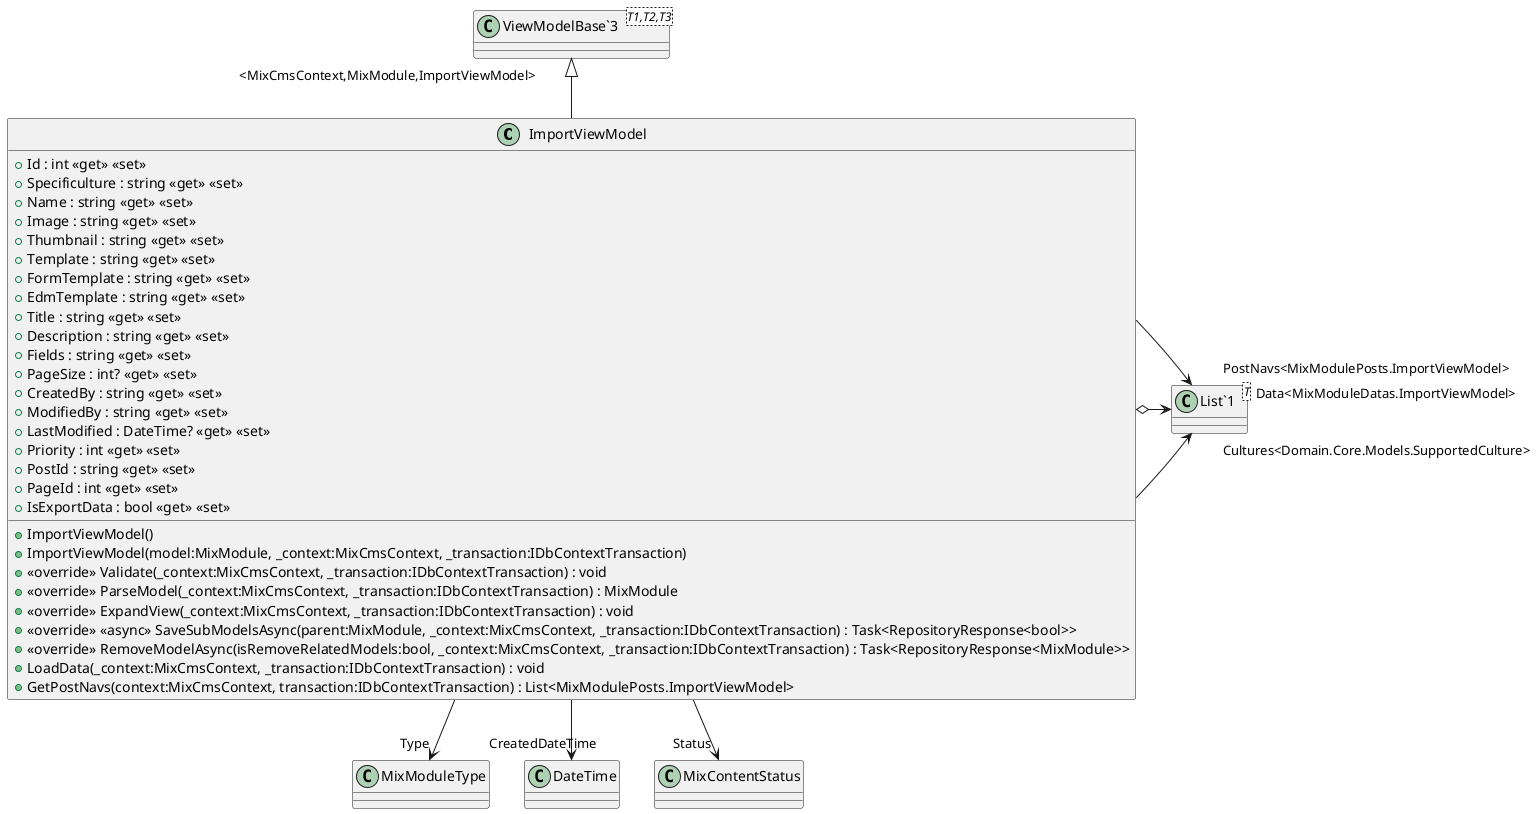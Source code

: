 @startuml
class ImportViewModel {
    + Id : int <<get>> <<set>>
    + Specificulture : string <<get>> <<set>>
    + Name : string <<get>> <<set>>
    + Image : string <<get>> <<set>>
    + Thumbnail : string <<get>> <<set>>
    + Template : string <<get>> <<set>>
    + FormTemplate : string <<get>> <<set>>
    + EdmTemplate : string <<get>> <<set>>
    + Title : string <<get>> <<set>>
    + Description : string <<get>> <<set>>
    + Fields : string <<get>> <<set>>
    + PageSize : int? <<get>> <<set>>
    + CreatedBy : string <<get>> <<set>>
    + ModifiedBy : string <<get>> <<set>>
    + LastModified : DateTime? <<get>> <<set>>
    + Priority : int <<get>> <<set>>
    + PostId : string <<get>> <<set>>
    + PageId : int <<get>> <<set>>
    + IsExportData : bool <<get>> <<set>>
    + ImportViewModel()
    + ImportViewModel(model:MixModule, _context:MixCmsContext, _transaction:IDbContextTransaction)
    + <<override>> Validate(_context:MixCmsContext, _transaction:IDbContextTransaction) : void
    + <<override>> ParseModel(_context:MixCmsContext, _transaction:IDbContextTransaction) : MixModule
    + <<override>> ExpandView(_context:MixCmsContext, _transaction:IDbContextTransaction) : void
    + <<override>> <<async>> SaveSubModelsAsync(parent:MixModule, _context:MixCmsContext, _transaction:IDbContextTransaction) : Task<RepositoryResponse<bool>>
    + <<override>> RemoveModelAsync(isRemoveRelatedModels:bool, _context:MixCmsContext, _transaction:IDbContextTransaction) : Task<RepositoryResponse<MixModule>>
    + LoadData(_context:MixCmsContext, _transaction:IDbContextTransaction) : void
    + GetPostNavs(context:MixCmsContext, transaction:IDbContextTransaction) : List<MixModulePosts.ImportViewModel>
}
class "ViewModelBase`3"<T1,T2,T3> {
}
class "List`1"<T> {
}
"ViewModelBase`3" "<MixCmsContext,MixModule,ImportViewModel>" <|-- ImportViewModel
ImportViewModel --> "Cultures<Domain.Core.Models.SupportedCulture>" "List`1"
ImportViewModel --> "Type" MixModuleType
ImportViewModel --> "CreatedDateTime" DateTime
ImportViewModel --> "Status" MixContentStatus
ImportViewModel o-> "Data<MixModuleDatas.ImportViewModel>" "List`1"
ImportViewModel --> "PostNavs<MixModulePosts.ImportViewModel>" "List`1"
@enduml
